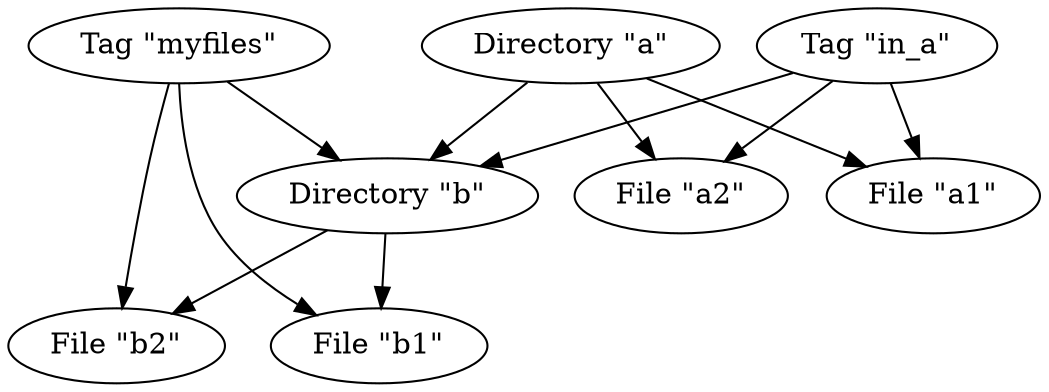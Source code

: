 digraph {
    0 [label="Directory \"a\""]
    1 [label="Directory \"b\""]
    2 [label="File \"b1\""]
    3 [label="File \"b2\""]
    4 [label="File \"a2\""]
    5 [label="File \"a1\""]
    6 [label="Tag \"in_a\""]
    7 [label="Tag \"myfiles\""]
    0 -> 1
    1 -> 2
    1 -> 3
    0 -> 4
    0 -> 5
    6 -> 5
    6 -> 4
    6 -> 1
    7 -> 1
    7 -> 2
    7 -> 3
}